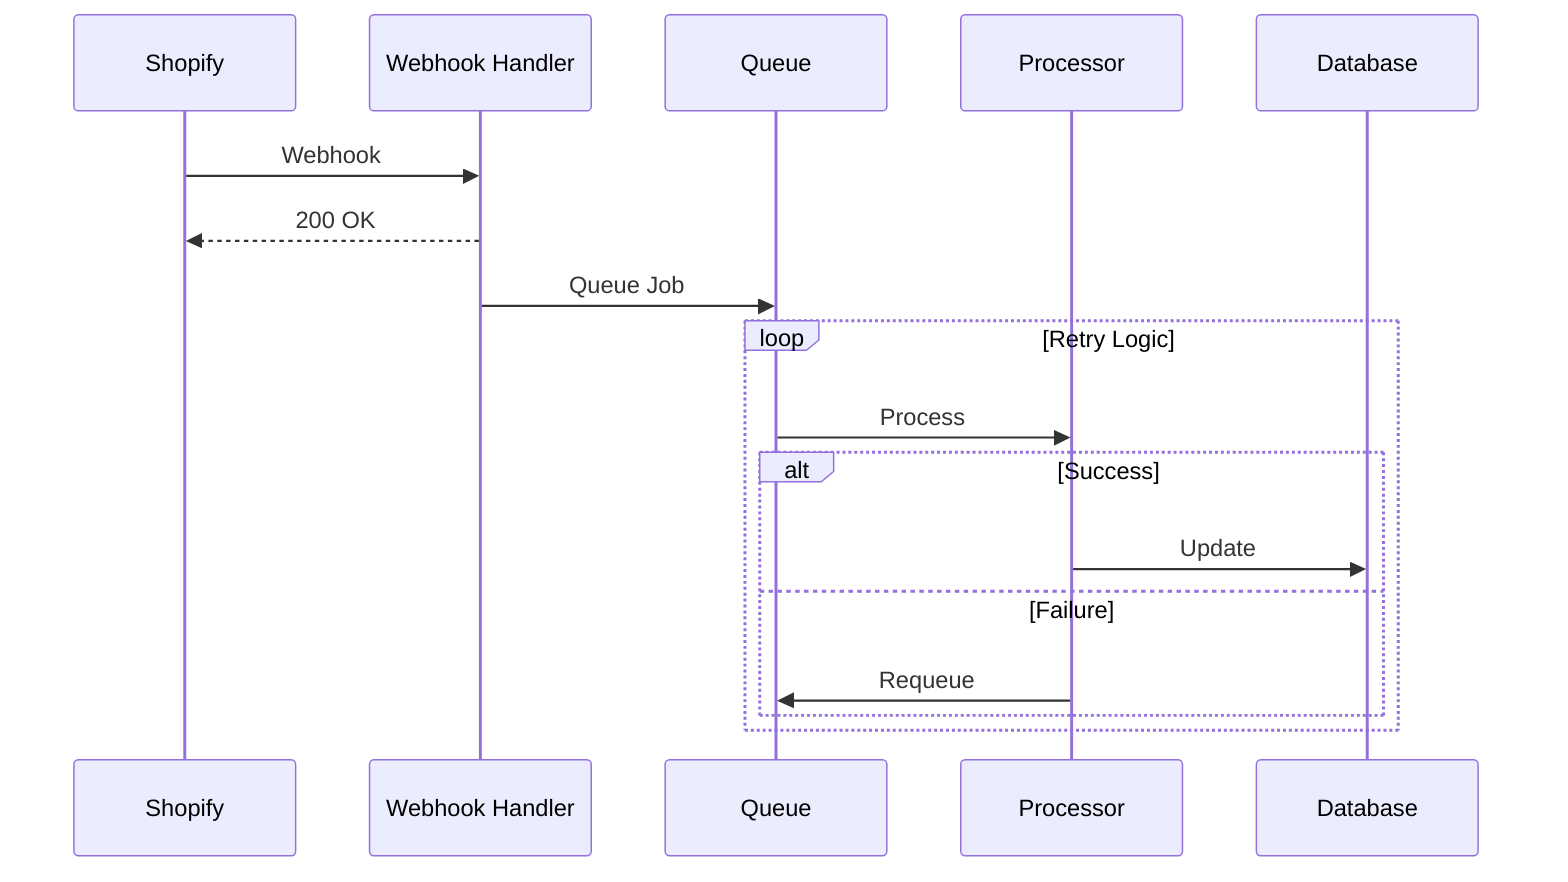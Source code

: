 sequenceDiagram
    participant S as Shopify
    participant W as Webhook Handler
    participant Q as Queue
    participant P as Processor
    participant DB as Database
    
    S->>W: Webhook
    W-->>S: 200 OK
    W->>Q: Queue Job
    
    loop Retry Logic
        Q->>P: Process
        alt Success
            P->>DB: Update
        else Failure
            P->>Q: Requeue
        end
    end